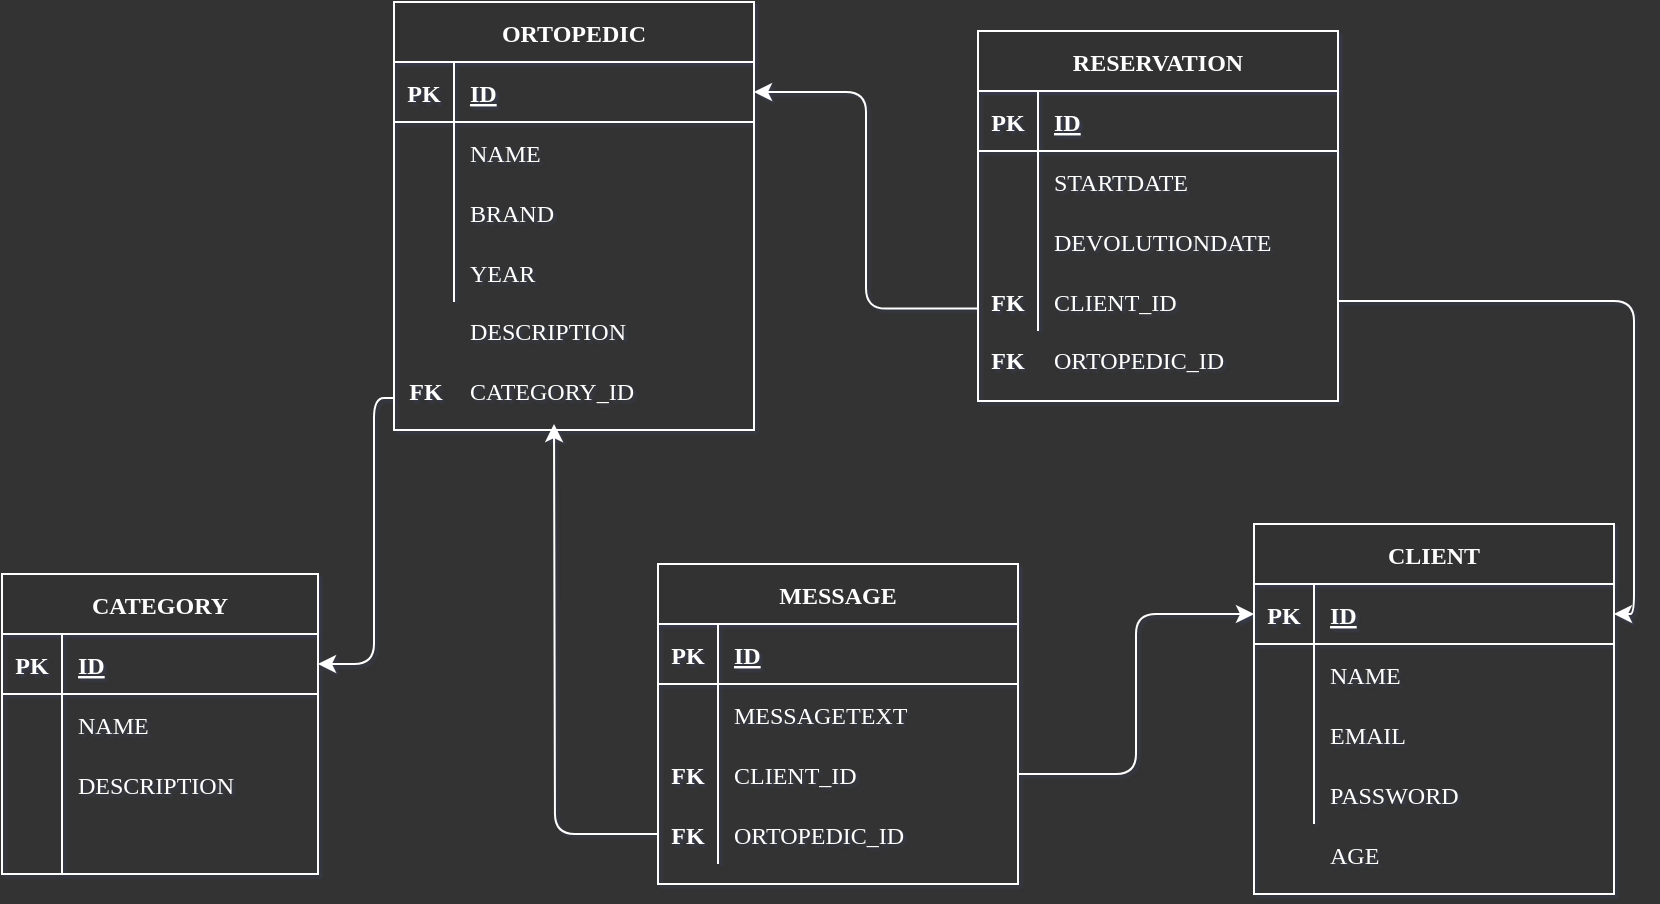 <mxfile>
    <diagram id="5OOzwWzgB_-EoSL9n7wT" name="Page-1">
        <mxGraphModel dx="832" dy="510" grid="1" gridSize="8" guides="1" tooltips="1" connect="1" arrows="1" fold="1" page="0" pageScale="1" pageWidth="850" pageHeight="1100" background="#333333" math="0" shadow="1">
            <root>
                <mxCell id="0"/>
                <mxCell id="1" parent="0"/>
                <mxCell id="6" value="CATEGORY" style="shape=table;startSize=30;container=1;collapsible=1;childLayout=tableLayout;fixedRows=1;rowLines=0;fontStyle=1;align=center;resizeLast=1;shadow=0;fillColor=#333333;strokeColor=#FFFFFF;fontColor=#FFFFFF;labelBackgroundColor=none;labelBorderColor=none;fontFamily=Verdana;" parent="1" vertex="1">
                    <mxGeometry x="24" y="336" width="158" height="150" as="geometry"/>
                </mxCell>
                <mxCell id="7" value="" style="shape=partialRectangle;collapsible=0;dropTarget=0;pointerEvents=0;top=0;left=0;bottom=1;right=0;points=[[0,0.5],[1,0.5]];portConstraint=eastwest;shadow=0;fillColor=none;strokeColor=#FFFFFF;fontColor=#FFFFFF;labelBackgroundColor=none;labelBorderColor=none;fontFamily=Verdana;" parent="6" vertex="1">
                    <mxGeometry y="30" width="158" height="30" as="geometry"/>
                </mxCell>
                <mxCell id="8" value="PK" style="shape=partialRectangle;connectable=0;top=0;left=0;bottom=0;right=0;fontStyle=1;overflow=hidden;shadow=0;fillColor=none;strokeColor=#FFFFFF;fontColor=#FFFFFF;labelBackgroundColor=none;labelBorderColor=none;fontFamily=Verdana;" parent="7" vertex="1">
                    <mxGeometry width="30" height="30" as="geometry">
                        <mxRectangle width="30" height="30" as="alternateBounds"/>
                    </mxGeometry>
                </mxCell>
                <mxCell id="9" value="ID" style="shape=partialRectangle;connectable=0;top=0;left=0;bottom=0;right=0;align=left;spacingLeft=6;fontStyle=5;overflow=hidden;shadow=0;fillColor=none;strokeColor=#FFFFFF;fontColor=#FFFFFF;labelBackgroundColor=none;labelBorderColor=none;fontFamily=Verdana;" parent="7" vertex="1">
                    <mxGeometry x="30" width="128" height="30" as="geometry">
                        <mxRectangle width="128" height="30" as="alternateBounds"/>
                    </mxGeometry>
                </mxCell>
                <mxCell id="10" value="" style="shape=partialRectangle;collapsible=0;dropTarget=0;pointerEvents=0;top=0;left=0;bottom=0;right=0;points=[[0,0.5],[1,0.5]];portConstraint=eastwest;shadow=0;fillColor=none;strokeColor=#FFFFFF;fontColor=#FFFFFF;labelBackgroundColor=none;labelBorderColor=none;fontFamily=Verdana;" parent="6" vertex="1">
                    <mxGeometry y="60" width="158" height="30" as="geometry"/>
                </mxCell>
                <mxCell id="11" value="" style="shape=partialRectangle;connectable=0;top=0;left=0;bottom=0;right=0;editable=1;overflow=hidden;shadow=0;fillColor=none;strokeColor=#FFFFFF;fontColor=#FFFFFF;labelBackgroundColor=none;labelBorderColor=none;fontFamily=Verdana;" parent="10" vertex="1">
                    <mxGeometry width="30" height="30" as="geometry">
                        <mxRectangle width="30" height="30" as="alternateBounds"/>
                    </mxGeometry>
                </mxCell>
                <mxCell id="12" value="NAME" style="shape=partialRectangle;connectable=0;top=0;left=0;bottom=0;right=0;align=left;spacingLeft=6;overflow=hidden;shadow=0;fillColor=none;strokeColor=#FFFFFF;fontColor=#FFFFFF;labelBackgroundColor=none;labelBorderColor=none;fontFamily=Verdana;" parent="10" vertex="1">
                    <mxGeometry x="30" width="128" height="30" as="geometry">
                        <mxRectangle width="128" height="30" as="alternateBounds"/>
                    </mxGeometry>
                </mxCell>
                <mxCell id="13" value="" style="shape=partialRectangle;collapsible=0;dropTarget=0;pointerEvents=0;top=0;left=0;bottom=0;right=0;points=[[0,0.5],[1,0.5]];portConstraint=eastwest;shadow=0;fillColor=none;strokeColor=#FFFFFF;fontColor=#FFFFFF;labelBackgroundColor=none;labelBorderColor=none;fontFamily=Verdana;" parent="6" vertex="1">
                    <mxGeometry y="90" width="158" height="30" as="geometry"/>
                </mxCell>
                <mxCell id="14" value="" style="shape=partialRectangle;connectable=0;top=0;left=0;bottom=0;right=0;editable=1;overflow=hidden;shadow=0;fillColor=none;strokeColor=#FFFFFF;fontColor=#FFFFFF;labelBackgroundColor=none;labelBorderColor=none;fontFamily=Verdana;" parent="13" vertex="1">
                    <mxGeometry width="30" height="30" as="geometry">
                        <mxRectangle width="30" height="30" as="alternateBounds"/>
                    </mxGeometry>
                </mxCell>
                <mxCell id="15" value="DESCRIPTION" style="shape=partialRectangle;connectable=0;top=0;left=0;bottom=0;right=0;align=left;spacingLeft=6;overflow=hidden;shadow=0;fillColor=none;strokeColor=#FFFFFF;fontColor=#FFFFFF;labelBackgroundColor=none;labelBorderColor=none;fontFamily=Verdana;" parent="13" vertex="1">
                    <mxGeometry x="30" width="128" height="30" as="geometry">
                        <mxRectangle width="128" height="30" as="alternateBounds"/>
                    </mxGeometry>
                </mxCell>
                <mxCell id="16" value="" style="shape=partialRectangle;collapsible=0;dropTarget=0;pointerEvents=0;top=0;left=0;bottom=0;right=0;points=[[0,0.5],[1,0.5]];portConstraint=eastwest;shadow=0;fillColor=none;strokeColor=#FFFFFF;fontColor=#FFFFFF;labelBackgroundColor=none;labelBorderColor=none;fontFamily=Verdana;" parent="6" vertex="1">
                    <mxGeometry y="120" width="158" height="30" as="geometry"/>
                </mxCell>
                <mxCell id="17" value="" style="shape=partialRectangle;connectable=0;top=0;left=0;bottom=0;right=0;editable=1;overflow=hidden;shadow=0;fillColor=none;strokeColor=#FFFFFF;fontColor=#FFFFFF;labelBackgroundColor=none;labelBorderColor=none;fontFamily=Verdana;" parent="16" vertex="1">
                    <mxGeometry width="30" height="30" as="geometry">
                        <mxRectangle width="30" height="30" as="alternateBounds"/>
                    </mxGeometry>
                </mxCell>
                <mxCell id="18" value="" style="shape=partialRectangle;connectable=0;top=0;left=0;bottom=0;right=0;align=left;spacingLeft=6;overflow=hidden;shadow=0;fillColor=none;strokeColor=#FFFFFF;fontColor=#FFFFFF;labelBackgroundColor=none;labelBorderColor=none;fontFamily=Verdana;" parent="16" vertex="1">
                    <mxGeometry x="30" width="128" height="30" as="geometry">
                        <mxRectangle width="128" height="30" as="alternateBounds"/>
                    </mxGeometry>
                </mxCell>
                <mxCell id="73" style="edgeStyle=orthogonalEdgeStyle;html=1;entryX=1;entryY=0.5;entryDx=0;entryDy=0;fontColor=#FFFFFF;shadow=0;fillColor=none;strokeColor=#FFFFFF;labelBackgroundColor=none;labelBorderColor=none;fontFamily=Verdana;" parent="1" target="7" edge="1">
                    <mxGeometry relative="1" as="geometry">
                        <Array as="points">
                            <mxPoint x="210" y="248"/>
                            <mxPoint x="210" y="381"/>
                        </Array>
                        <mxPoint x="220" y="248" as="sourcePoint"/>
                    </mxGeometry>
                </mxCell>
                <mxCell id="19" value="ORTOPEDIC" style="shape=table;startSize=30;container=1;collapsible=1;childLayout=tableLayout;fixedRows=1;rowLines=0;fontStyle=1;align=center;resizeLast=1;shadow=0;fillColor=#333333;strokeColor=#FFFFFF;fontColor=#FFFFFF;labelBackgroundColor=none;labelBorderColor=none;fontFamily=Verdana;" parent="1" vertex="1">
                    <mxGeometry x="220" y="50" width="180" height="214" as="geometry"/>
                </mxCell>
                <mxCell id="20" value="" style="shape=partialRectangle;collapsible=0;dropTarget=0;pointerEvents=0;top=0;left=0;bottom=1;right=0;points=[[0,0.5],[1,0.5]];portConstraint=eastwest;shadow=0;fillColor=none;strokeColor=#FFFFFF;fontColor=#FFFFFF;labelBackgroundColor=none;labelBorderColor=none;fontFamily=Verdana;" parent="19" vertex="1">
                    <mxGeometry y="30" width="180" height="30" as="geometry"/>
                </mxCell>
                <mxCell id="21" value="PK" style="shape=partialRectangle;connectable=0;top=0;left=0;bottom=0;right=0;fontStyle=1;overflow=hidden;shadow=0;fillColor=none;strokeColor=#FFFFFF;fontColor=#FFFFFF;labelBackgroundColor=none;labelBorderColor=none;fontFamily=Verdana;" parent="20" vertex="1">
                    <mxGeometry width="30" height="30" as="geometry">
                        <mxRectangle width="30" height="30" as="alternateBounds"/>
                    </mxGeometry>
                </mxCell>
                <mxCell id="22" value="ID" style="shape=partialRectangle;connectable=0;top=0;left=0;bottom=0;right=0;align=left;spacingLeft=6;fontStyle=5;overflow=hidden;shadow=0;fillColor=none;strokeColor=#FFFFFF;fontColor=#FFFFFF;labelBackgroundColor=none;labelBorderColor=none;fontFamily=Verdana;" parent="20" vertex="1">
                    <mxGeometry x="30" width="150" height="30" as="geometry">
                        <mxRectangle width="150" height="30" as="alternateBounds"/>
                    </mxGeometry>
                </mxCell>
                <mxCell id="23" value="" style="shape=partialRectangle;collapsible=0;dropTarget=0;pointerEvents=0;top=0;left=0;bottom=0;right=0;points=[[0,0.5],[1,0.5]];portConstraint=eastwest;shadow=0;fillColor=none;strokeColor=#FFFFFF;fontColor=#FFFFFF;labelBackgroundColor=none;labelBorderColor=none;fontFamily=Verdana;" parent="19" vertex="1">
                    <mxGeometry y="60" width="180" height="30" as="geometry"/>
                </mxCell>
                <mxCell id="24" value="" style="shape=partialRectangle;connectable=0;top=0;left=0;bottom=0;right=0;editable=1;overflow=hidden;shadow=0;fillColor=none;strokeColor=#FFFFFF;fontColor=#FFFFFF;labelBackgroundColor=none;labelBorderColor=none;fontFamily=Verdana;" parent="23" vertex="1">
                    <mxGeometry width="30" height="30" as="geometry">
                        <mxRectangle width="30" height="30" as="alternateBounds"/>
                    </mxGeometry>
                </mxCell>
                <mxCell id="25" value="NAME" style="shape=partialRectangle;connectable=0;top=0;left=0;bottom=0;right=0;align=left;spacingLeft=6;overflow=hidden;shadow=0;fillColor=none;strokeColor=#FFFFFF;fontColor=#FFFFFF;labelBackgroundColor=none;labelBorderColor=none;fontFamily=Verdana;" parent="23" vertex="1">
                    <mxGeometry x="30" width="150" height="30" as="geometry">
                        <mxRectangle width="150" height="30" as="alternateBounds"/>
                    </mxGeometry>
                </mxCell>
                <mxCell id="26" value="" style="shape=partialRectangle;collapsible=0;dropTarget=0;pointerEvents=0;top=0;left=0;bottom=0;right=0;points=[[0,0.5],[1,0.5]];portConstraint=eastwest;shadow=0;fillColor=none;strokeColor=#FFFFFF;fontColor=#FFFFFF;labelBackgroundColor=none;labelBorderColor=none;fontFamily=Verdana;" parent="19" vertex="1">
                    <mxGeometry y="90" width="180" height="30" as="geometry"/>
                </mxCell>
                <mxCell id="27" value="" style="shape=partialRectangle;connectable=0;top=0;left=0;bottom=0;right=0;editable=1;overflow=hidden;shadow=0;fillColor=none;strokeColor=#FFFFFF;fontColor=#FFFFFF;labelBackgroundColor=none;labelBorderColor=none;fontFamily=Verdana;" parent="26" vertex="1">
                    <mxGeometry width="30" height="30" as="geometry">
                        <mxRectangle width="30" height="30" as="alternateBounds"/>
                    </mxGeometry>
                </mxCell>
                <mxCell id="28" value="BRAND" style="shape=partialRectangle;connectable=0;top=0;left=0;bottom=0;right=0;align=left;spacingLeft=6;overflow=hidden;shadow=0;fillColor=none;strokeColor=#FFFFFF;fontColor=#FFFFFF;labelBackgroundColor=none;labelBorderColor=none;fontFamily=Verdana;" parent="26" vertex="1">
                    <mxGeometry x="30" width="150" height="30" as="geometry">
                        <mxRectangle width="150" height="30" as="alternateBounds"/>
                    </mxGeometry>
                </mxCell>
                <mxCell id="29" value="" style="shape=partialRectangle;collapsible=0;dropTarget=0;pointerEvents=0;top=0;left=0;bottom=0;right=0;points=[[0,0.5],[1,0.5]];portConstraint=eastwest;shadow=0;fillColor=none;strokeColor=#FFFFFF;fontColor=#FFFFFF;labelBackgroundColor=none;labelBorderColor=none;fontFamily=Verdana;" parent="19" vertex="1">
                    <mxGeometry y="120" width="180" height="30" as="geometry"/>
                </mxCell>
                <mxCell id="30" value="" style="shape=partialRectangle;connectable=0;top=0;left=0;bottom=0;right=0;editable=1;overflow=hidden;shadow=0;fillColor=none;strokeColor=#FFFFFF;fontColor=#FFFFFF;labelBackgroundColor=none;labelBorderColor=none;fontFamily=Verdana;" parent="29" vertex="1">
                    <mxGeometry width="30" height="30" as="geometry">
                        <mxRectangle width="30" height="30" as="alternateBounds"/>
                    </mxGeometry>
                </mxCell>
                <mxCell id="31" value="YEAR" style="shape=partialRectangle;connectable=0;top=0;left=0;bottom=0;right=0;align=left;spacingLeft=6;overflow=hidden;shadow=0;fillColor=none;strokeColor=#FFFFFF;fontColor=#FFFFFF;labelBackgroundColor=none;labelBorderColor=none;fontFamily=Verdana;" parent="29" vertex="1">
                    <mxGeometry x="30" width="150" height="30" as="geometry">
                        <mxRectangle width="150" height="30" as="alternateBounds"/>
                    </mxGeometry>
                </mxCell>
                <mxCell id="82" style="edgeStyle=orthogonalEdgeStyle;html=1;exitX=0;exitY=0.75;exitDx=0;exitDy=0;entryX=1;entryY=0.5;entryDx=0;entryDy=0;fontColor=#FFFFFF;shadow=0;fillColor=none;strokeColor=#FFFFFF;labelBackgroundColor=none;labelBorderColor=none;fontFamily=Verdana;" parent="1" source="32" target="20" edge="1">
                    <mxGeometry relative="1" as="geometry"/>
                </mxCell>
                <mxCell id="32" value="RESERVATION" style="shape=table;startSize=30;container=1;collapsible=1;childLayout=tableLayout;fixedRows=1;rowLines=0;fontStyle=1;align=center;resizeLast=1;shadow=0;fillColor=#333333;strokeColor=#FFFFFF;fontColor=#FFFFFF;labelBackgroundColor=none;labelBorderColor=none;fontFamily=Verdana;" parent="1" vertex="1">
                    <mxGeometry x="512" y="64.5" width="180" height="185" as="geometry"/>
                </mxCell>
                <mxCell id="33" value="" style="shape=partialRectangle;collapsible=0;dropTarget=0;pointerEvents=0;top=0;left=0;bottom=1;right=0;points=[[0,0.5],[1,0.5]];portConstraint=eastwest;shadow=0;fillColor=none;strokeColor=#FFFFFF;fontColor=#FFFFFF;labelBackgroundColor=none;labelBorderColor=none;fontFamily=Verdana;" parent="32" vertex="1">
                    <mxGeometry y="30" width="180" height="30" as="geometry"/>
                </mxCell>
                <mxCell id="34" value="PK" style="shape=partialRectangle;connectable=0;top=0;left=0;bottom=0;right=0;fontStyle=1;overflow=hidden;shadow=0;fillColor=none;strokeColor=#FFFFFF;fontColor=#FFFFFF;labelBackgroundColor=none;labelBorderColor=none;fontFamily=Verdana;" parent="33" vertex="1">
                    <mxGeometry width="30" height="30" as="geometry">
                        <mxRectangle width="30" height="30" as="alternateBounds"/>
                    </mxGeometry>
                </mxCell>
                <mxCell id="35" value="ID" style="shape=partialRectangle;connectable=0;top=0;left=0;bottom=0;right=0;align=left;spacingLeft=6;fontStyle=5;overflow=hidden;shadow=0;fillColor=none;strokeColor=#FFFFFF;fontColor=#FFFFFF;labelBackgroundColor=none;labelBorderColor=none;fontFamily=Verdana;" parent="33" vertex="1">
                    <mxGeometry x="30" width="150" height="30" as="geometry">
                        <mxRectangle width="150" height="30" as="alternateBounds"/>
                    </mxGeometry>
                </mxCell>
                <mxCell id="36" value="" style="shape=partialRectangle;collapsible=0;dropTarget=0;pointerEvents=0;top=0;left=0;bottom=0;right=0;points=[[0,0.5],[1,0.5]];portConstraint=eastwest;shadow=0;fillColor=none;strokeColor=#FFFFFF;fontColor=#FFFFFF;labelBackgroundColor=none;labelBorderColor=none;fontFamily=Verdana;" parent="32" vertex="1">
                    <mxGeometry y="60" width="180" height="30" as="geometry"/>
                </mxCell>
                <mxCell id="37" value="" style="shape=partialRectangle;connectable=0;top=0;left=0;bottom=0;right=0;editable=1;overflow=hidden;shadow=0;fillColor=none;strokeColor=#FFFFFF;fontColor=#FFFFFF;labelBackgroundColor=none;labelBorderColor=none;fontFamily=Verdana;" parent="36" vertex="1">
                    <mxGeometry width="30" height="30" as="geometry">
                        <mxRectangle width="30" height="30" as="alternateBounds"/>
                    </mxGeometry>
                </mxCell>
                <mxCell id="38" value="STARTDATE" style="shape=partialRectangle;connectable=0;top=0;left=0;bottom=0;right=0;align=left;spacingLeft=6;overflow=hidden;shadow=0;fillColor=none;strokeColor=#FFFFFF;fontColor=#FFFFFF;labelBackgroundColor=none;labelBorderColor=none;fontFamily=Verdana;" parent="36" vertex="1">
                    <mxGeometry x="30" width="150" height="30" as="geometry">
                        <mxRectangle width="150" height="30" as="alternateBounds"/>
                    </mxGeometry>
                </mxCell>
                <mxCell id="39" value="" style="shape=partialRectangle;collapsible=0;dropTarget=0;pointerEvents=0;top=0;left=0;bottom=0;right=0;points=[[0,0.5],[1,0.5]];portConstraint=eastwest;shadow=0;fillColor=none;strokeColor=#FFFFFF;fontColor=#FFFFFF;labelBackgroundColor=none;labelBorderColor=none;fontFamily=Verdana;" parent="32" vertex="1">
                    <mxGeometry y="90" width="180" height="30" as="geometry"/>
                </mxCell>
                <mxCell id="40" value="" style="shape=partialRectangle;connectable=0;top=0;left=0;bottom=0;right=0;editable=1;overflow=hidden;shadow=0;fillColor=none;strokeColor=#FFFFFF;fontColor=#FFFFFF;labelBackgroundColor=none;labelBorderColor=none;fontFamily=Verdana;" parent="39" vertex="1">
                    <mxGeometry width="30" height="30" as="geometry">
                        <mxRectangle width="30" height="30" as="alternateBounds"/>
                    </mxGeometry>
                </mxCell>
                <mxCell id="41" value="DEVOLUTIONDATE" style="shape=partialRectangle;connectable=0;top=0;left=0;bottom=0;right=0;align=left;spacingLeft=6;overflow=hidden;shadow=0;fillColor=none;strokeColor=#FFFFFF;fontColor=#FFFFFF;labelBackgroundColor=none;labelBorderColor=none;fontFamily=Verdana;" parent="39" vertex="1">
                    <mxGeometry x="30" width="150" height="30" as="geometry">
                        <mxRectangle width="150" height="30" as="alternateBounds"/>
                    </mxGeometry>
                </mxCell>
                <mxCell id="42" value="" style="shape=partialRectangle;collapsible=0;dropTarget=0;pointerEvents=0;top=0;left=0;bottom=0;right=0;points=[[0,0.5],[1,0.5]];portConstraint=eastwest;shadow=0;fillColor=none;strokeColor=#FFFFFF;fontColor=#FFFFFF;labelBackgroundColor=none;labelBorderColor=none;fontFamily=Verdana;" parent="32" vertex="1">
                    <mxGeometry y="120" width="180" height="30" as="geometry"/>
                </mxCell>
                <mxCell id="43" value="" style="shape=partialRectangle;connectable=0;top=0;left=0;bottom=0;right=0;editable=1;overflow=hidden;shadow=0;fillColor=none;strokeColor=#FFFFFF;fontColor=#FFFFFF;labelBackgroundColor=none;labelBorderColor=none;fontFamily=Verdana;" parent="42" vertex="1">
                    <mxGeometry width="30" height="30" as="geometry">
                        <mxRectangle width="30" height="30" as="alternateBounds"/>
                    </mxGeometry>
                </mxCell>
                <mxCell id="44" value="CLIENT_ID" style="shape=partialRectangle;connectable=0;top=0;left=0;bottom=0;right=0;align=left;spacingLeft=6;overflow=hidden;shadow=0;fillColor=none;strokeColor=#FFFFFF;fontColor=#FFFFFF;labelBackgroundColor=none;labelBorderColor=none;fontFamily=Verdana;" parent="42" vertex="1">
                    <mxGeometry x="30" width="150" height="30" as="geometry">
                        <mxRectangle width="150" height="30" as="alternateBounds"/>
                    </mxGeometry>
                </mxCell>
                <mxCell id="45" value="MESSAGE" style="shape=table;startSize=30;container=1;collapsible=1;childLayout=tableLayout;fixedRows=1;rowLines=0;fontStyle=1;align=center;resizeLast=1;shadow=0;fillColor=#333333;strokeColor=#FFFFFF;fontColor=#FFFFFF;labelBackgroundColor=none;labelBorderColor=none;fontFamily=Verdana;" parent="1" vertex="1">
                    <mxGeometry x="352" y="331" width="180" height="160" as="geometry"/>
                </mxCell>
                <mxCell id="46" value="" style="shape=partialRectangle;collapsible=0;dropTarget=0;pointerEvents=0;top=0;left=0;bottom=1;right=0;points=[[0,0.5],[1,0.5]];portConstraint=eastwest;shadow=0;fillColor=none;strokeColor=#FFFFFF;fontColor=#FFFFFF;labelBackgroundColor=none;labelBorderColor=none;fontFamily=Verdana;" parent="45" vertex="1">
                    <mxGeometry y="30" width="180" height="30" as="geometry"/>
                </mxCell>
                <mxCell id="47" value="PK" style="shape=partialRectangle;connectable=0;top=0;left=0;bottom=0;right=0;fontStyle=1;overflow=hidden;shadow=0;fillColor=none;strokeColor=#FFFFFF;fontColor=#FFFFFF;labelBackgroundColor=none;labelBorderColor=none;fontFamily=Verdana;" parent="46" vertex="1">
                    <mxGeometry width="30" height="30" as="geometry">
                        <mxRectangle width="30" height="30" as="alternateBounds"/>
                    </mxGeometry>
                </mxCell>
                <mxCell id="48" value="ID" style="shape=partialRectangle;connectable=0;top=0;left=0;bottom=0;right=0;align=left;spacingLeft=6;fontStyle=5;overflow=hidden;shadow=0;fillColor=none;strokeColor=#FFFFFF;fontColor=#FFFFFF;labelBackgroundColor=none;labelBorderColor=none;fontFamily=Verdana;" parent="46" vertex="1">
                    <mxGeometry x="30" width="150" height="30" as="geometry">
                        <mxRectangle width="150" height="30" as="alternateBounds"/>
                    </mxGeometry>
                </mxCell>
                <mxCell id="49" value="" style="shape=partialRectangle;collapsible=0;dropTarget=0;pointerEvents=0;top=0;left=0;bottom=0;right=0;points=[[0,0.5],[1,0.5]];portConstraint=eastwest;shadow=0;fillColor=none;strokeColor=#FFFFFF;fontColor=#FFFFFF;labelBackgroundColor=none;labelBorderColor=none;fontFamily=Verdana;" parent="45" vertex="1">
                    <mxGeometry y="60" width="180" height="30" as="geometry"/>
                </mxCell>
                <mxCell id="50" value="" style="shape=partialRectangle;connectable=0;top=0;left=0;bottom=0;right=0;editable=1;overflow=hidden;shadow=0;fillColor=none;strokeColor=#FFFFFF;fontColor=#FFFFFF;labelBackgroundColor=none;labelBorderColor=none;fontFamily=Verdana;" parent="49" vertex="1">
                    <mxGeometry width="30" height="30" as="geometry">
                        <mxRectangle width="30" height="30" as="alternateBounds"/>
                    </mxGeometry>
                </mxCell>
                <mxCell id="51" value="MESSAGETEXT" style="shape=partialRectangle;connectable=0;top=0;left=0;bottom=0;right=0;align=left;spacingLeft=6;overflow=hidden;shadow=0;fillColor=none;strokeColor=#FFFFFF;fontColor=#FFFFFF;labelBackgroundColor=none;labelBorderColor=none;fontFamily=Verdana;" parent="49" vertex="1">
                    <mxGeometry x="30" width="150" height="30" as="geometry">
                        <mxRectangle width="150" height="30" as="alternateBounds"/>
                    </mxGeometry>
                </mxCell>
                <mxCell id="52" value="" style="shape=partialRectangle;collapsible=0;dropTarget=0;pointerEvents=0;top=0;left=0;bottom=0;right=0;points=[[0,0.5],[1,0.5]];portConstraint=eastwest;shadow=0;fillColor=none;strokeColor=#FFFFFF;fontColor=#FFFFFF;labelBackgroundColor=none;labelBorderColor=none;fontFamily=Verdana;" parent="45" vertex="1">
                    <mxGeometry y="90" width="180" height="30" as="geometry"/>
                </mxCell>
                <mxCell id="53" value="" style="shape=partialRectangle;connectable=0;top=0;left=0;bottom=0;right=0;editable=1;overflow=hidden;shadow=0;fillColor=none;strokeColor=#FFFFFF;fontColor=#FFFFFF;labelBackgroundColor=none;labelBorderColor=none;fontFamily=Verdana;" parent="52" vertex="1">
                    <mxGeometry width="30" height="30" as="geometry">
                        <mxRectangle width="30" height="30" as="alternateBounds"/>
                    </mxGeometry>
                </mxCell>
                <mxCell id="54" value="CLIENT_ID" style="shape=partialRectangle;connectable=0;top=0;left=0;bottom=0;right=0;align=left;spacingLeft=6;overflow=hidden;shadow=0;fillColor=none;strokeColor=#FFFFFF;fontColor=#FFFFFF;labelBackgroundColor=none;labelBorderColor=none;fontFamily=Verdana;" parent="52" vertex="1">
                    <mxGeometry x="30" width="150" height="30" as="geometry">
                        <mxRectangle width="150" height="30" as="alternateBounds"/>
                    </mxGeometry>
                </mxCell>
                <mxCell id="55" value="" style="shape=partialRectangle;collapsible=0;dropTarget=0;pointerEvents=0;top=0;left=0;bottom=0;right=0;points=[[0,0.5],[1,0.5]];portConstraint=eastwest;shadow=0;fillColor=none;strokeColor=#FFFFFF;fontColor=#FFFFFF;labelBackgroundColor=none;labelBorderColor=none;fontFamily=Verdana;" parent="45" vertex="1">
                    <mxGeometry y="120" width="180" height="30" as="geometry"/>
                </mxCell>
                <mxCell id="56" value="" style="shape=partialRectangle;connectable=0;top=0;left=0;bottom=0;right=0;editable=1;overflow=hidden;shadow=0;fillColor=none;strokeColor=#FFFFFF;fontColor=#FFFFFF;labelBackgroundColor=none;labelBorderColor=none;fontFamily=Verdana;" parent="55" vertex="1">
                    <mxGeometry width="30" height="30" as="geometry">
                        <mxRectangle width="30" height="30" as="alternateBounds"/>
                    </mxGeometry>
                </mxCell>
                <mxCell id="57" value="ORTOPEDIC_ID" style="shape=partialRectangle;connectable=0;top=0;left=0;bottom=0;right=0;align=left;spacingLeft=6;overflow=hidden;shadow=0;fillColor=none;strokeColor=#FFFFFF;fontColor=#FFFFFF;labelBackgroundColor=none;labelBorderColor=none;fontFamily=Verdana;" parent="55" vertex="1">
                    <mxGeometry x="30" width="150" height="30" as="geometry">
                        <mxRectangle width="150" height="30" as="alternateBounds"/>
                    </mxGeometry>
                </mxCell>
                <mxCell id="58" value="CLIENT" style="shape=table;startSize=30;container=1;collapsible=1;childLayout=tableLayout;fixedRows=1;rowLines=0;fontStyle=1;align=center;resizeLast=1;shadow=0;fillColor=#333333;strokeColor=#FFFFFF;fontColor=#FFFFFF;labelBackgroundColor=none;labelBorderColor=none;fontFamily=Verdana;" parent="1" vertex="1">
                    <mxGeometry x="650" y="311" width="180" height="185" as="geometry"/>
                </mxCell>
                <mxCell id="59" value="" style="shape=partialRectangle;collapsible=0;dropTarget=0;pointerEvents=0;top=0;left=0;bottom=1;right=0;points=[[0,0.5],[1,0.5]];portConstraint=eastwest;shadow=0;fillColor=none;strokeColor=#FFFFFF;fontColor=#FFFFFF;labelBackgroundColor=none;labelBorderColor=none;fontFamily=Verdana;" parent="58" vertex="1">
                    <mxGeometry y="30" width="180" height="30" as="geometry"/>
                </mxCell>
                <mxCell id="60" value="PK" style="shape=partialRectangle;connectable=0;top=0;left=0;bottom=0;right=0;fontStyle=1;overflow=hidden;shadow=0;fillColor=none;strokeColor=#FFFFFF;fontColor=#FFFFFF;labelBackgroundColor=none;labelBorderColor=none;fontFamily=Verdana;" parent="59" vertex="1">
                    <mxGeometry width="30" height="30" as="geometry">
                        <mxRectangle width="30" height="30" as="alternateBounds"/>
                    </mxGeometry>
                </mxCell>
                <mxCell id="61" value="ID" style="shape=partialRectangle;connectable=0;top=0;left=0;bottom=0;right=0;align=left;spacingLeft=6;fontStyle=5;overflow=hidden;shadow=0;fillColor=none;strokeColor=#FFFFFF;fontColor=#FFFFFF;labelBackgroundColor=none;labelBorderColor=none;fontFamily=Verdana;" parent="59" vertex="1">
                    <mxGeometry x="30" width="150" height="30" as="geometry">
                        <mxRectangle width="150" height="30" as="alternateBounds"/>
                    </mxGeometry>
                </mxCell>
                <mxCell id="62" value="" style="shape=partialRectangle;collapsible=0;dropTarget=0;pointerEvents=0;top=0;left=0;bottom=0;right=0;points=[[0,0.5],[1,0.5]];portConstraint=eastwest;shadow=0;fillColor=none;strokeColor=#FFFFFF;fontColor=#FFFFFF;labelBackgroundColor=none;labelBorderColor=none;fontFamily=Verdana;" parent="58" vertex="1">
                    <mxGeometry y="60" width="180" height="30" as="geometry"/>
                </mxCell>
                <mxCell id="63" value="" style="shape=partialRectangle;connectable=0;top=0;left=0;bottom=0;right=0;editable=1;overflow=hidden;shadow=0;fillColor=none;strokeColor=#FFFFFF;fontColor=#FFFFFF;labelBackgroundColor=none;labelBorderColor=none;fontFamily=Verdana;" parent="62" vertex="1">
                    <mxGeometry width="30" height="30" as="geometry">
                        <mxRectangle width="30" height="30" as="alternateBounds"/>
                    </mxGeometry>
                </mxCell>
                <mxCell id="64" value="NAME" style="shape=partialRectangle;connectable=0;top=0;left=0;bottom=0;right=0;align=left;spacingLeft=6;overflow=hidden;shadow=0;fillColor=none;strokeColor=#FFFFFF;fontColor=#FFFFFF;labelBackgroundColor=none;labelBorderColor=none;fontFamily=Verdana;" parent="62" vertex="1">
                    <mxGeometry x="30" width="150" height="30" as="geometry">
                        <mxRectangle width="150" height="30" as="alternateBounds"/>
                    </mxGeometry>
                </mxCell>
                <mxCell id="65" value="" style="shape=partialRectangle;collapsible=0;dropTarget=0;pointerEvents=0;top=0;left=0;bottom=0;right=0;points=[[0,0.5],[1,0.5]];portConstraint=eastwest;shadow=0;fillColor=none;strokeColor=#FFFFFF;fontColor=#FFFFFF;labelBackgroundColor=none;labelBorderColor=none;fontFamily=Verdana;" parent="58" vertex="1">
                    <mxGeometry y="90" width="180" height="30" as="geometry"/>
                </mxCell>
                <mxCell id="66" value="" style="shape=partialRectangle;connectable=0;top=0;left=0;bottom=0;right=0;editable=1;overflow=hidden;shadow=0;fillColor=none;strokeColor=#FFFFFF;fontColor=#FFFFFF;labelBackgroundColor=none;labelBorderColor=none;fontFamily=Verdana;" parent="65" vertex="1">
                    <mxGeometry width="30" height="30" as="geometry">
                        <mxRectangle width="30" height="30" as="alternateBounds"/>
                    </mxGeometry>
                </mxCell>
                <mxCell id="67" value="EMAIL" style="shape=partialRectangle;connectable=0;top=0;left=0;bottom=0;right=0;align=left;spacingLeft=6;overflow=hidden;shadow=0;fillColor=none;strokeColor=#FFFFFF;fontColor=#FFFFFF;labelBackgroundColor=none;labelBorderColor=none;fontFamily=Verdana;" parent="65" vertex="1">
                    <mxGeometry x="30" width="150" height="30" as="geometry">
                        <mxRectangle width="150" height="30" as="alternateBounds"/>
                    </mxGeometry>
                </mxCell>
                <mxCell id="68" value="" style="shape=partialRectangle;collapsible=0;dropTarget=0;pointerEvents=0;top=0;left=0;bottom=0;right=0;points=[[0,0.5],[1,0.5]];portConstraint=eastwest;shadow=0;fillColor=none;strokeColor=#FFFFFF;fontColor=#FFFFFF;labelBackgroundColor=none;labelBorderColor=none;fontFamily=Verdana;" parent="58" vertex="1">
                    <mxGeometry y="120" width="180" height="30" as="geometry"/>
                </mxCell>
                <mxCell id="69" value="" style="shape=partialRectangle;connectable=0;top=0;left=0;bottom=0;right=0;editable=1;overflow=hidden;shadow=0;fillColor=none;strokeColor=#FFFFFF;fontColor=#FFFFFF;labelBackgroundColor=none;labelBorderColor=none;fontFamily=Verdana;" parent="68" vertex="1">
                    <mxGeometry width="30" height="30" as="geometry">
                        <mxRectangle width="30" height="30" as="alternateBounds"/>
                    </mxGeometry>
                </mxCell>
                <mxCell id="70" value="PASSWORD" style="shape=partialRectangle;connectable=0;top=0;left=0;bottom=0;right=0;align=left;spacingLeft=6;overflow=hidden;shadow=0;fillColor=none;strokeColor=#FFFFFF;fontColor=#FFFFFF;labelBackgroundColor=none;labelBorderColor=none;fontFamily=Verdana;" parent="68" vertex="1">
                    <mxGeometry x="30" width="150" height="30" as="geometry">
                        <mxRectangle width="150" height="30" as="alternateBounds"/>
                    </mxGeometry>
                </mxCell>
                <mxCell id="71" value="DESCRIPTION" style="shape=partialRectangle;connectable=0;top=0;left=0;bottom=0;right=0;align=left;spacingLeft=6;overflow=hidden;shadow=0;fillColor=none;strokeColor=#FFFFFF;fontColor=#FFFFFF;labelBackgroundColor=none;labelBorderColor=none;fontFamily=Verdana;" parent="1" vertex="1">
                    <mxGeometry x="250" y="199" width="150" height="30" as="geometry">
                        <mxRectangle width="150" height="30" as="alternateBounds"/>
                    </mxGeometry>
                </mxCell>
                <mxCell id="72" value="CATEGORY_ID" style="shape=partialRectangle;connectable=0;top=0;left=0;bottom=0;right=0;align=left;spacingLeft=6;overflow=hidden;shadow=0;fillColor=none;strokeColor=#FFFFFF;fontColor=#FFFFFF;labelBackgroundColor=none;labelBorderColor=none;fontFamily=Verdana;" parent="1" vertex="1">
                    <mxGeometry x="250" y="229" width="150" height="30" as="geometry">
                        <mxRectangle width="150" height="30" as="alternateBounds"/>
                    </mxGeometry>
                </mxCell>
                <mxCell id="75" value="AGE" style="shape=partialRectangle;connectable=0;top=0;left=0;bottom=0;right=0;align=left;spacingLeft=6;overflow=hidden;shadow=0;fillColor=none;strokeColor=#FFFFFF;fontColor=#FFFFFF;labelBackgroundColor=none;labelBorderColor=none;fontFamily=Verdana;" parent="1" vertex="1">
                    <mxGeometry x="680" y="461" width="150" height="30" as="geometry">
                        <mxRectangle width="150" height="30" as="alternateBounds"/>
                    </mxGeometry>
                </mxCell>
                <mxCell id="78" style="edgeStyle=orthogonalEdgeStyle;html=1;exitX=0;exitY=0.5;exitDx=0;exitDy=0;fontColor=#FFFFFF;shadow=0;fillColor=none;strokeColor=#FFFFFF;labelBackgroundColor=none;labelBorderColor=none;fontFamily=Verdana;" parent="1" source="55" edge="1">
                    <mxGeometry relative="1" as="geometry">
                        <mxPoint x="300" y="261" as="targetPoint"/>
                    </mxGeometry>
                </mxCell>
                <mxCell id="79" value="ORTOPEDIC_ID" style="shape=partialRectangle;connectable=0;top=0;left=0;bottom=0;right=0;align=left;spacingLeft=6;overflow=hidden;shadow=0;fillColor=none;strokeColor=#FFFFFF;fontColor=#FFFFFF;labelBackgroundColor=none;labelBorderColor=none;fontFamily=Verdana;" parent="1" vertex="1">
                    <mxGeometry x="542" y="213.5" width="150" height="30" as="geometry">
                        <mxRectangle width="150" height="30" as="alternateBounds"/>
                    </mxGeometry>
                </mxCell>
                <mxCell id="83" style="edgeStyle=orthogonalEdgeStyle;html=1;exitX=1;exitY=0.5;exitDx=0;exitDy=0;entryX=0;entryY=0.5;entryDx=0;entryDy=0;fontColor=#FFFFFF;shadow=0;fillColor=none;strokeColor=#FFFFFF;labelBackgroundColor=none;labelBorderColor=none;fontFamily=Verdana;" parent="1" source="52" target="59" edge="1">
                    <mxGeometry relative="1" as="geometry"/>
                </mxCell>
                <mxCell id="84" style="edgeStyle=orthogonalEdgeStyle;html=1;exitX=1;exitY=0.5;exitDx=0;exitDy=0;entryX=1;entryY=0.5;entryDx=0;entryDy=0;fontColor=#FFFFFF;shadow=0;fillColor=none;strokeColor=#FFFFFF;labelBackgroundColor=none;labelBorderColor=none;fontFamily=Verdana;" parent="1" source="42" target="59" edge="1">
                    <mxGeometry relative="1" as="geometry"/>
                </mxCell>
                <mxCell id="86" value="FK" style="shape=partialRectangle;connectable=0;top=0;left=0;bottom=0;right=0;fontStyle=1;overflow=hidden;shadow=0;fillColor=none;strokeColor=#FFFFFF;fontColor=#FFFFFF;labelBackgroundColor=none;labelBorderColor=none;fontFamily=Verdana;" parent="1" vertex="1">
                    <mxGeometry x="221" y="229" width="30" height="30" as="geometry">
                        <mxRectangle width="30" height="30" as="alternateBounds"/>
                    </mxGeometry>
                </mxCell>
                <mxCell id="87" value="FK" style="shape=partialRectangle;connectable=0;top=0;left=0;bottom=0;right=0;fontStyle=1;overflow=hidden;shadow=0;fillColor=none;strokeColor=#FFFFFF;fontColor=#FFFFFF;labelBackgroundColor=none;labelBorderColor=none;fontFamily=Verdana;" parent="1" vertex="1">
                    <mxGeometry x="512" y="184.5" width="30" height="30" as="geometry">
                        <mxRectangle width="30" height="30" as="alternateBounds"/>
                    </mxGeometry>
                </mxCell>
                <mxCell id="88" value="FK" style="shape=partialRectangle;connectable=0;top=0;left=0;bottom=0;right=0;fontStyle=1;overflow=hidden;shadow=0;fillColor=none;strokeColor=#FFFFFF;fontColor=#FFFFFF;labelBackgroundColor=none;labelBorderColor=none;fontFamily=Verdana;" parent="1" vertex="1">
                    <mxGeometry x="512" y="213.5" width="30" height="30" as="geometry">
                        <mxRectangle width="30" height="30" as="alternateBounds"/>
                    </mxGeometry>
                </mxCell>
                <mxCell id="89" value="FK" style="shape=partialRectangle;connectable=0;top=0;left=0;bottom=0;right=0;fontStyle=1;overflow=hidden;shadow=0;fillColor=none;strokeColor=#FFFFFF;fontColor=#FFFFFF;labelBackgroundColor=none;labelBorderColor=none;fontFamily=Verdana;" parent="1" vertex="1">
                    <mxGeometry x="352" y="421" width="30" height="30" as="geometry">
                        <mxRectangle width="30" height="30" as="alternateBounds"/>
                    </mxGeometry>
                </mxCell>
                <mxCell id="90" value="FK" style="shape=partialRectangle;connectable=0;top=0;left=0;bottom=0;right=0;fontStyle=1;overflow=hidden;shadow=0;fillColor=none;strokeColor=#FFFFFF;fontColor=#FFFFFF;labelBackgroundColor=none;labelBorderColor=none;fontFamily=Verdana;" parent="1" vertex="1">
                    <mxGeometry x="352" y="451" width="30" height="30" as="geometry">
                        <mxRectangle width="30" height="30" as="alternateBounds"/>
                    </mxGeometry>
                </mxCell>
            </root>
        </mxGraphModel>
    </diagram>
</mxfile>